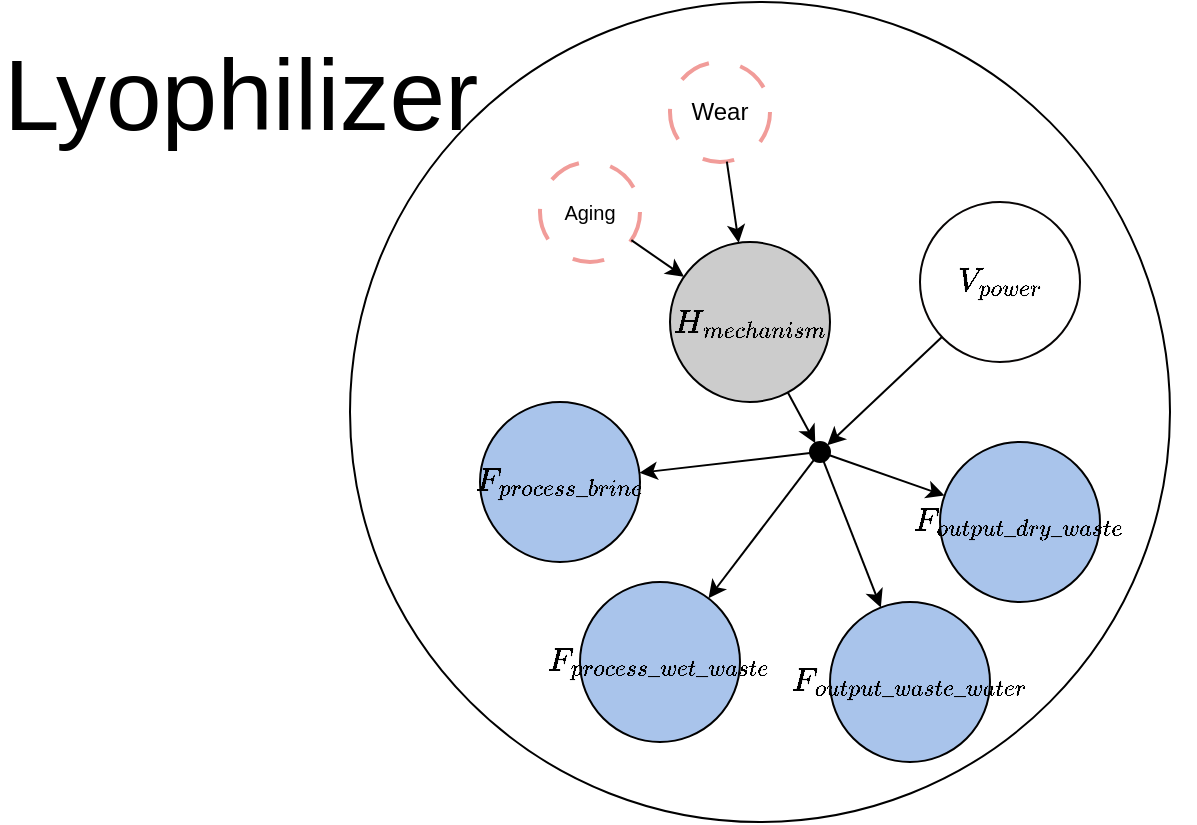 <mxfile version="22.0.8" type="google">
  <diagram name="Page-1" id="rh3G6_-PAPEWU3ZlsqPR">
    <mxGraphModel grid="1" page="1" gridSize="10" guides="1" tooltips="1" connect="1" arrows="1" fold="1" pageScale="1" pageWidth="850" pageHeight="1100" math="1" shadow="0">
      <root>
        <mxCell id="0" />
        <mxCell id="1" parent="0" />
        <mxCell id="LNBtL-OUFiTYOPxDa9G3-7" value="" style="ellipse;whiteSpace=wrap;html=1;strokeColor=#000000;" vertex="1" parent="1">
          <mxGeometry x="3695" y="220" width="410" height="410" as="geometry" />
        </mxCell>
        <mxCell id="vTeC7MxBw6ICrQF9Bca6-48" value="Lyophilizer" style="text;whiteSpace=wrap;html=1;fillColor=none;fontSize=50;" vertex="1" parent="1">
          <mxGeometry x="3520" y="230" width="270" height="40" as="geometry" />
        </mxCell>
        <mxCell id="LNBtL-OUFiTYOPxDa9G3-3" value="&lt;font style=&quot;font-size: 14px;&quot;&gt;$$F_{process\_brine}$$&lt;/font&gt;" style="ellipse;whiteSpace=wrap;html=1;aspect=fixed;fillColor=#A9C4EB;" vertex="1" parent="1">
          <mxGeometry x="3760" y="420" width="80" height="80" as="geometry" />
        </mxCell>
        <mxCell id="LNBtL-OUFiTYOPxDa9G3-6" value="&lt;font style=&quot;font-size: 10px;&quot;&gt;Aging&lt;/font&gt;" style="ellipse;whiteSpace=wrap;html=1;aspect=fixed;fillColor=#FFFFFF;strokeColor=#F19C99;strokeWidth=2;dashed=1;dashPattern=8 8;" vertex="1" parent="1">
          <mxGeometry x="3790" y="300" width="50" height="50" as="geometry" />
        </mxCell>
        <mxCell id="LNBtL-OUFiTYOPxDa9G3-8" value="&lt;font style=&quot;font-size: 14px;&quot;&gt;$$V_{power}$$&lt;/font&gt;" style="ellipse;whiteSpace=wrap;html=1;aspect=fixed;fillColor=#FFFFFF;strokeColor=#080505;strokeWidth=1;" vertex="1" parent="1">
          <mxGeometry x="3980" y="320" width="80" height="80" as="geometry" />
        </mxCell>
        <mxCell id="LNBtL-OUFiTYOPxDa9G3-11" value="&lt;font style=&quot;font-size: 14px;&quot;&gt;$$H_{mechanism}$$&lt;/font&gt;" style="ellipse;whiteSpace=wrap;html=1;aspect=fixed;fillColor=#CCCCCC;" vertex="1" parent="1">
          <mxGeometry x="3855" y="340" width="80" height="80" as="geometry" />
        </mxCell>
        <mxCell id="LNBtL-OUFiTYOPxDa9G3-13" value="&lt;font style=&quot;font-size: 14px;&quot;&gt;$$F_{output\_waste\_water}$$&lt;/font&gt;" style="ellipse;whiteSpace=wrap;html=1;aspect=fixed;fillColor=#A9C4EB;" vertex="1" parent="1">
          <mxGeometry x="3935" y="520" width="80" height="80" as="geometry" />
        </mxCell>
        <mxCell id="LNBtL-OUFiTYOPxDa9G3-19" value="" style="endArrow=classic;html=1;rounded=0;" edge="1" parent="1" source="LNBtL-OUFiTYOPxDa9G3-6" target="LNBtL-OUFiTYOPxDa9G3-11">
          <mxGeometry width="50" height="50" relative="1" as="geometry">
            <mxPoint x="3770" y="490" as="sourcePoint" />
            <mxPoint x="3820" y="440" as="targetPoint" />
          </mxGeometry>
        </mxCell>
        <mxCell id="LNBtL-OUFiTYOPxDa9G3-20" value="" style="ellipse;whiteSpace=wrap;html=1;aspect=fixed;fillColor=#000000;strokeColor=#000000;" vertex="1" parent="1">
          <mxGeometry x="3925" y="440" width="10" height="10" as="geometry" />
        </mxCell>
        <mxCell id="LNBtL-OUFiTYOPxDa9G3-22" value="" style="endArrow=classic;html=1;rounded=0;" edge="1" parent="1" source="LNBtL-OUFiTYOPxDa9G3-11" target="LNBtL-OUFiTYOPxDa9G3-20">
          <mxGeometry width="50" height="50" relative="1" as="geometry">
            <mxPoint x="3935" y="415.5" as="sourcePoint" />
            <mxPoint x="3980" y="434.5" as="targetPoint" />
          </mxGeometry>
        </mxCell>
        <mxCell id="LNBtL-OUFiTYOPxDa9G3-23" value="" style="endArrow=classic;html=1;rounded=0;" edge="1" parent="1" source="LNBtL-OUFiTYOPxDa9G3-8" target="LNBtL-OUFiTYOPxDa9G3-20">
          <mxGeometry width="50" height="50" relative="1" as="geometry">
            <mxPoint x="3950" y="400" as="sourcePoint" />
            <mxPoint x="3995" y="419" as="targetPoint" />
          </mxGeometry>
        </mxCell>
        <mxCell id="LNBtL-OUFiTYOPxDa9G3-27" value="" style="endArrow=classic;html=1;rounded=0;" edge="1" parent="1" source="LNBtL-OUFiTYOPxDa9G3-20" target="LNBtL-OUFiTYOPxDa9G3-13">
          <mxGeometry width="50" height="50" relative="1" as="geometry">
            <mxPoint x="3950" y="486" as="sourcePoint" />
            <mxPoint x="4001" y="500" as="targetPoint" />
          </mxGeometry>
        </mxCell>
        <mxCell id="LNBtL-OUFiTYOPxDa9G3-28" value="" style="endArrow=classic;html=1;rounded=0;" edge="1" parent="1" source="LNBtL-OUFiTYOPxDa9G3-20" target="LNBtL-OUFiTYOPxDa9G3-3">
          <mxGeometry width="50" height="50" relative="1" as="geometry">
            <mxPoint x="3909" y="450" as="sourcePoint" />
            <mxPoint x="3960" y="464" as="targetPoint" />
          </mxGeometry>
        </mxCell>
        <mxCell id="LNBtL-OUFiTYOPxDa9G3-29" value="Wear" style="ellipse;whiteSpace=wrap;html=1;aspect=fixed;fillColor=#FFFFFF;strokeColor=#F19C99;strokeWidth=2;dashed=1;dashPattern=8 8;" vertex="1" parent="1">
          <mxGeometry x="3855" y="250" width="50" height="50" as="geometry" />
        </mxCell>
        <mxCell id="LNBtL-OUFiTYOPxDa9G3-31" value="" style="endArrow=classic;html=1;rounded=0;" edge="1" parent="1" source="LNBtL-OUFiTYOPxDa9G3-29" target="LNBtL-OUFiTYOPxDa9G3-11">
          <mxGeometry width="50" height="50" relative="1" as="geometry">
            <mxPoint x="3778" y="395" as="sourcePoint" />
            <mxPoint x="3823" y="414" as="targetPoint" />
          </mxGeometry>
        </mxCell>
        <mxCell id="bvk7oWKipIs4VwYSE1qe-1" value="&lt;font style=&quot;font-size: 14px;&quot;&gt;$$F_{output\_dry\_waste}$$&lt;/font&gt;" style="ellipse;whiteSpace=wrap;html=1;aspect=fixed;fillColor=#A9C4EB;" vertex="1" parent="1">
          <mxGeometry x="3990" y="440" width="80" height="80" as="geometry" />
        </mxCell>
        <mxCell id="bvk7oWKipIs4VwYSE1qe-2" value="" style="endArrow=classic;html=1;rounded=0;" edge="1" parent="1" source="LNBtL-OUFiTYOPxDa9G3-20" target="bvk7oWKipIs4VwYSE1qe-1">
          <mxGeometry width="50" height="50" relative="1" as="geometry">
            <mxPoint x="3940" y="460" as="sourcePoint" />
            <mxPoint x="3910" y="533" as="targetPoint" />
          </mxGeometry>
        </mxCell>
        <mxCell id="n3hm-OnSKx0mWqRdymcu-1" value="&lt;font style=&quot;font-size: 14px;&quot;&gt;$$F_{process\_wet\_waste}$$&lt;/font&gt;" style="ellipse;whiteSpace=wrap;html=1;aspect=fixed;fillColor=#A9C4EB;" vertex="1" parent="1">
          <mxGeometry x="3810" y="510" width="80" height="80" as="geometry" />
        </mxCell>
        <mxCell id="n3hm-OnSKx0mWqRdymcu-2" value="" style="endArrow=classic;html=1;rounded=0;" edge="1" parent="1" source="LNBtL-OUFiTYOPxDa9G3-20" target="n3hm-OnSKx0mWqRdymcu-1">
          <mxGeometry width="50" height="50" relative="1" as="geometry">
            <mxPoint x="3942" y="460" as="sourcePoint" />
            <mxPoint x="3969" y="523" as="targetPoint" />
          </mxGeometry>
        </mxCell>
      </root>
    </mxGraphModel>
  </diagram>
</mxfile>
